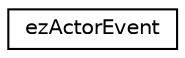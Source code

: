 digraph "Graphical Class Hierarchy"
{
 // LATEX_PDF_SIZE
  edge [fontname="Helvetica",fontsize="10",labelfontname="Helvetica",labelfontsize="10"];
  node [fontname="Helvetica",fontsize="10",shape=record];
  rankdir="LR";
  Node0 [label="ezActorEvent",height=0.2,width=0.4,color="black", fillcolor="white", style="filled",URL="$d2/d66/structez_actor_event.htm",tooltip=" "];
}

